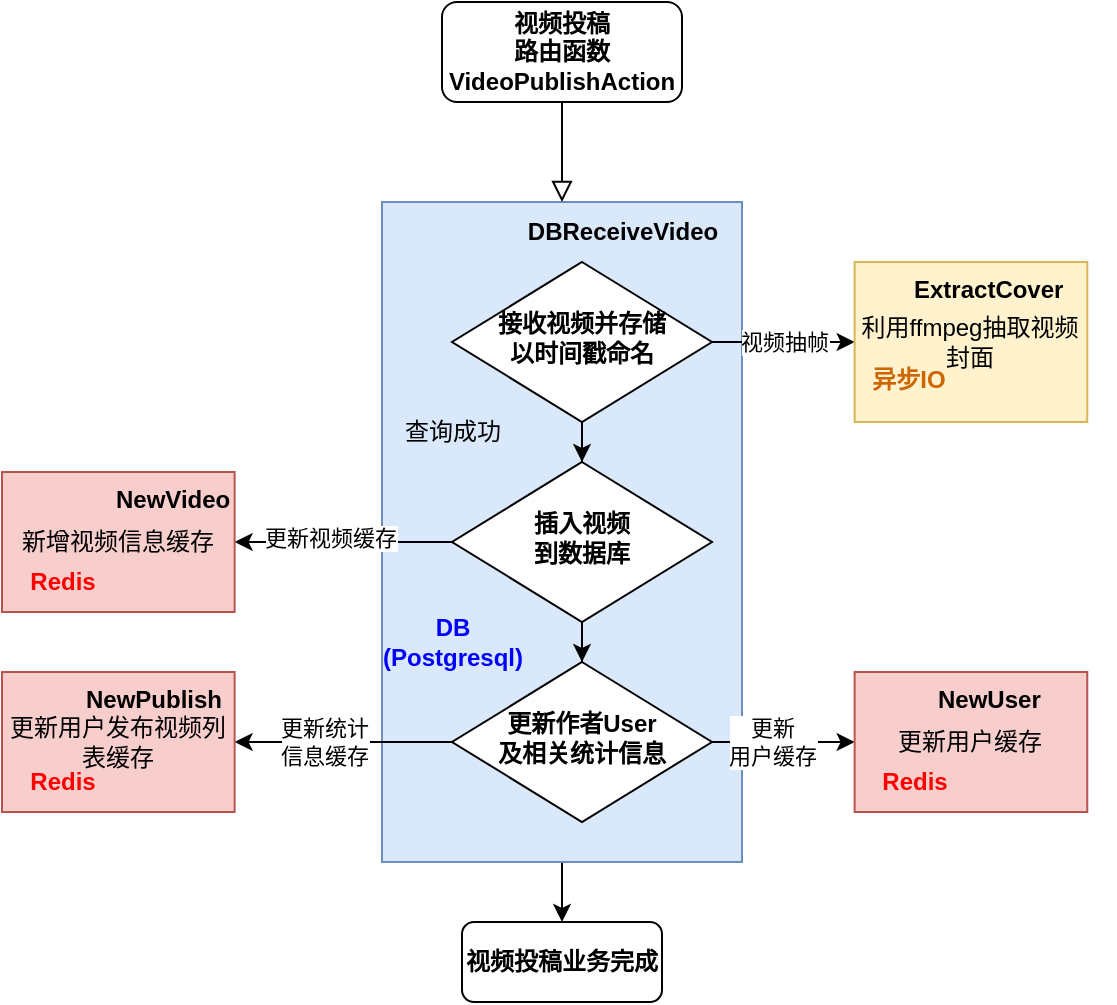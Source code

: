 <mxfile version="21.6.5" type="device">
  <diagram name="第 1 页" id="uYlzrY_VV0zjaj6NHgCT">
    <mxGraphModel dx="2060" dy="1182" grid="1" gridSize="10" guides="1" tooltips="1" connect="1" arrows="1" fold="1" page="1" pageScale="1" pageWidth="827" pageHeight="1169" math="0" shadow="0">
      <root>
        <mxCell id="0" />
        <mxCell id="1" parent="0" />
        <mxCell id="J5vowUfo9G24ND0dTiEW-1" value="" style="edgeStyle=orthogonalEdgeStyle;rounded=0;orthogonalLoop=1;jettySize=auto;html=1;" edge="1" parent="1" source="J5vowUfo9G24ND0dTiEW-2" target="J5vowUfo9G24ND0dTiEW-37">
          <mxGeometry relative="1" as="geometry" />
        </mxCell>
        <mxCell id="J5vowUfo9G24ND0dTiEW-2" value="" style="rounded=0;whiteSpace=wrap;html=1;fillColor=#dae8fc;strokeColor=#6c8ebf;" vertex="1" parent="1">
          <mxGeometry x="390" y="150" width="180" height="330" as="geometry" />
        </mxCell>
        <mxCell id="J5vowUfo9G24ND0dTiEW-3" value="" style="rounded=0;html=1;jettySize=auto;orthogonalLoop=1;fontSize=11;endArrow=block;endFill=0;endSize=8;strokeWidth=1;shadow=0;labelBackgroundColor=none;edgeStyle=orthogonalEdgeStyle;entryX=0.5;entryY=0;entryDx=0;entryDy=0;" edge="1" parent="1" source="J5vowUfo9G24ND0dTiEW-4" target="J5vowUfo9G24ND0dTiEW-2">
          <mxGeometry relative="1" as="geometry" />
        </mxCell>
        <mxCell id="J5vowUfo9G24ND0dTiEW-4" value="&lt;b style=&quot;border-color: var(--border-color);&quot;&gt;视频投稿&lt;br style=&quot;border-color: var(--border-color);&quot;&gt;&lt;/b&gt;&lt;b&gt;路由函数&lt;br&gt;&lt;/b&gt;&lt;b style=&quot;border-color: var(--border-color);&quot;&gt;VideoPublishAction&lt;/b&gt;&lt;b&gt;&lt;br&gt;&lt;/b&gt;" style="rounded=1;whiteSpace=wrap;html=1;fontSize=12;glass=0;strokeWidth=1;shadow=0;" vertex="1" parent="1">
          <mxGeometry x="420" y="50" width="120" height="50" as="geometry" />
        </mxCell>
        <mxCell id="J5vowUfo9G24ND0dTiEW-5" style="edgeStyle=orthogonalEdgeStyle;rounded=0;orthogonalLoop=1;jettySize=auto;html=1;entryX=0.5;entryY=0;entryDx=0;entryDy=0;" edge="1" parent="1" source="J5vowUfo9G24ND0dTiEW-8" target="J5vowUfo9G24ND0dTiEW-12">
          <mxGeometry relative="1" as="geometry" />
        </mxCell>
        <mxCell id="J5vowUfo9G24ND0dTiEW-6" style="edgeStyle=orthogonalEdgeStyle;rounded=0;orthogonalLoop=1;jettySize=auto;html=1;entryX=0;entryY=0.5;entryDx=0;entryDy=0;" edge="1" parent="1" source="J5vowUfo9G24ND0dTiEW-8" target="J5vowUfo9G24ND0dTiEW-34">
          <mxGeometry relative="1" as="geometry" />
        </mxCell>
        <mxCell id="J5vowUfo9G24ND0dTiEW-7" value="视频抽帧" style="edgeLabel;html=1;align=center;verticalAlign=middle;resizable=0;points=[];" vertex="1" connectable="0" parent="J5vowUfo9G24ND0dTiEW-6">
          <mxGeometry x="0.001" relative="1" as="geometry">
            <mxPoint as="offset" />
          </mxGeometry>
        </mxCell>
        <mxCell id="J5vowUfo9G24ND0dTiEW-8" value="&lt;b&gt;接收视频并存储&lt;br&gt;以时间戳命名&lt;br&gt;&lt;/b&gt;" style="rhombus;whiteSpace=wrap;html=1;shadow=0;fontFamily=Helvetica;fontSize=12;align=center;strokeWidth=1;spacing=6;spacingTop=-4;" vertex="1" parent="1">
          <mxGeometry x="425" y="180" width="130" height="80" as="geometry" />
        </mxCell>
        <mxCell id="J5vowUfo9G24ND0dTiEW-9" value="" style="edgeStyle=orthogonalEdgeStyle;rounded=0;orthogonalLoop=1;jettySize=auto;html=1;" edge="1" parent="1" source="J5vowUfo9G24ND0dTiEW-12" target="J5vowUfo9G24ND0dTiEW-20">
          <mxGeometry relative="1" as="geometry" />
        </mxCell>
        <mxCell id="J5vowUfo9G24ND0dTiEW-10" style="edgeStyle=orthogonalEdgeStyle;rounded=0;orthogonalLoop=1;jettySize=auto;html=1;entryX=1;entryY=0.5;entryDx=0;entryDy=0;" edge="1" parent="1" source="J5vowUfo9G24ND0dTiEW-12" target="J5vowUfo9G24ND0dTiEW-22">
          <mxGeometry relative="1" as="geometry" />
        </mxCell>
        <mxCell id="J5vowUfo9G24ND0dTiEW-11" value="更新视频缓存" style="edgeLabel;html=1;align=center;verticalAlign=middle;resizable=0;points=[];" vertex="1" connectable="0" parent="J5vowUfo9G24ND0dTiEW-10">
          <mxGeometry x="0.121" y="-2" relative="1" as="geometry">
            <mxPoint as="offset" />
          </mxGeometry>
        </mxCell>
        <mxCell id="J5vowUfo9G24ND0dTiEW-12" value="&lt;b style=&quot;border-color: var(--border-color);&quot;&gt;插入视频&lt;br&gt;到数据库&lt;br&gt;&lt;/b&gt;" style="rhombus;whiteSpace=wrap;html=1;shadow=0;fontFamily=Helvetica;fontSize=12;align=center;strokeWidth=1;spacing=6;spacingTop=-4;" vertex="1" parent="1">
          <mxGeometry x="425" y="280" width="130" height="80" as="geometry" />
        </mxCell>
        <mxCell id="J5vowUfo9G24ND0dTiEW-13" value="查询成功" style="text;html=1;align=center;verticalAlign=middle;resizable=0;points=[];autosize=1;strokeColor=none;fillColor=none;" vertex="1" parent="1">
          <mxGeometry x="390" y="250" width="70" height="30" as="geometry" />
        </mxCell>
        <mxCell id="J5vowUfo9G24ND0dTiEW-14" value="&lt;b&gt;&lt;font color=&quot;#0000ff&quot;&gt;DB&lt;br&gt;(Postgresql)&lt;/font&gt;&lt;br&gt;&lt;/b&gt;" style="text;html=1;align=center;verticalAlign=middle;resizable=0;points=[];autosize=1;strokeColor=none;fillColor=none;" vertex="1" parent="1">
          <mxGeometry x="380" y="350" width="90" height="40" as="geometry" />
        </mxCell>
        <mxCell id="J5vowUfo9G24ND0dTiEW-15" value="&lt;b&gt;DBReceiveVideo&lt;/b&gt;" style="text;html=1;align=center;verticalAlign=middle;resizable=0;points=[];autosize=1;strokeColor=none;fillColor=none;" vertex="1" parent="1">
          <mxGeometry x="450" y="150" width="120" height="30" as="geometry" />
        </mxCell>
        <mxCell id="J5vowUfo9G24ND0dTiEW-16" style="edgeStyle=orthogonalEdgeStyle;rounded=0;orthogonalLoop=1;jettySize=auto;html=1;entryX=1;entryY=0.5;entryDx=0;entryDy=0;" edge="1" parent="1" source="J5vowUfo9G24ND0dTiEW-20" target="J5vowUfo9G24ND0dTiEW-26">
          <mxGeometry relative="1" as="geometry" />
        </mxCell>
        <mxCell id="J5vowUfo9G24ND0dTiEW-17" value="更新统计&lt;br&gt;信息缓存" style="edgeLabel;html=1;align=center;verticalAlign=middle;resizable=0;points=[];" vertex="1" connectable="0" parent="J5vowUfo9G24ND0dTiEW-16">
          <mxGeometry x="0.26" y="-2" relative="1" as="geometry">
            <mxPoint x="4" y="2" as="offset" />
          </mxGeometry>
        </mxCell>
        <mxCell id="J5vowUfo9G24ND0dTiEW-18" style="edgeStyle=orthogonalEdgeStyle;rounded=0;orthogonalLoop=1;jettySize=auto;html=1;entryX=0;entryY=0.5;entryDx=0;entryDy=0;" edge="1" parent="1" source="J5vowUfo9G24ND0dTiEW-20" target="J5vowUfo9G24ND0dTiEW-30">
          <mxGeometry relative="1" as="geometry" />
        </mxCell>
        <mxCell id="J5vowUfo9G24ND0dTiEW-19" value="更新&lt;br&gt;用户缓存" style="edgeLabel;html=1;align=center;verticalAlign=middle;resizable=0;points=[];" vertex="1" connectable="0" parent="J5vowUfo9G24ND0dTiEW-18">
          <mxGeometry x="-0.175" relative="1" as="geometry">
            <mxPoint as="offset" />
          </mxGeometry>
        </mxCell>
        <mxCell id="J5vowUfo9G24ND0dTiEW-20" value="&lt;b style=&quot;border-color: var(--border-color);&quot;&gt;更新作者User&lt;br&gt;及相关统计信息&lt;br&gt;&lt;/b&gt;" style="rhombus;whiteSpace=wrap;html=1;shadow=0;fontFamily=Helvetica;fontSize=12;align=center;strokeWidth=1;spacing=6;spacingTop=-4;" vertex="1" parent="1">
          <mxGeometry x="425" y="380" width="130" height="80" as="geometry" />
        </mxCell>
        <mxCell id="J5vowUfo9G24ND0dTiEW-21" value="" style="group" vertex="1" connectable="0" parent="1">
          <mxGeometry x="200" y="285" width="130" height="70" as="geometry" />
        </mxCell>
        <mxCell id="J5vowUfo9G24ND0dTiEW-22" value="新增视频信息缓存" style="rounded=0;whiteSpace=wrap;html=1;fillColor=#f8cecc;strokeColor=#b85450;" vertex="1" parent="J5vowUfo9G24ND0dTiEW-21">
          <mxGeometry width="116.316" height="70" as="geometry" />
        </mxCell>
        <mxCell id="J5vowUfo9G24ND0dTiEW-23" value="&lt;b&gt;&lt;font color=&quot;#ff0000&quot;&gt;Redis&lt;/font&gt;&lt;/b&gt;" style="text;html=1;align=center;verticalAlign=middle;resizable=0;points=[];autosize=1;strokeColor=none;fillColor=none;" vertex="1" parent="J5vowUfo9G24ND0dTiEW-21">
          <mxGeometry y="40" width="60" height="30" as="geometry" />
        </mxCell>
        <mxCell id="J5vowUfo9G24ND0dTiEW-24" value="NewVideo" style="text;whiteSpace=wrap;fontStyle=1" vertex="1" parent="J5vowUfo9G24ND0dTiEW-21">
          <mxGeometry x="54.741" width="61.579" height="40" as="geometry" />
        </mxCell>
        <mxCell id="J5vowUfo9G24ND0dTiEW-25" value="" style="group" vertex="1" connectable="0" parent="1">
          <mxGeometry x="200" y="385" width="130" height="70" as="geometry" />
        </mxCell>
        <mxCell id="J5vowUfo9G24ND0dTiEW-26" value="更新用户发布视频列表缓存" style="rounded=0;whiteSpace=wrap;html=1;fillColor=#f8cecc;strokeColor=#b85450;" vertex="1" parent="J5vowUfo9G24ND0dTiEW-25">
          <mxGeometry width="116.316" height="70" as="geometry" />
        </mxCell>
        <mxCell id="J5vowUfo9G24ND0dTiEW-27" value="&lt;b&gt;&lt;font color=&quot;#ff0000&quot;&gt;Redis&lt;/font&gt;&lt;/b&gt;" style="text;html=1;align=center;verticalAlign=middle;resizable=0;points=[];autosize=1;strokeColor=none;fillColor=none;" vertex="1" parent="J5vowUfo9G24ND0dTiEW-25">
          <mxGeometry y="40" width="60" height="30" as="geometry" />
        </mxCell>
        <mxCell id="J5vowUfo9G24ND0dTiEW-28" value="NewPublish" style="text;whiteSpace=wrap;fontStyle=1" vertex="1" parent="J5vowUfo9G24ND0dTiEW-25">
          <mxGeometry x="40.001" width="61.579" height="40" as="geometry" />
        </mxCell>
        <mxCell id="J5vowUfo9G24ND0dTiEW-29" value="" style="group" vertex="1" connectable="0" parent="1">
          <mxGeometry x="626.32" y="385" width="130" height="70" as="geometry" />
        </mxCell>
        <mxCell id="J5vowUfo9G24ND0dTiEW-30" value="更新用户缓存" style="rounded=0;whiteSpace=wrap;html=1;fillColor=#f8cecc;strokeColor=#b85450;" vertex="1" parent="J5vowUfo9G24ND0dTiEW-29">
          <mxGeometry width="116.316" height="70" as="geometry" />
        </mxCell>
        <mxCell id="J5vowUfo9G24ND0dTiEW-31" value="&lt;b&gt;&lt;font color=&quot;#ff0000&quot;&gt;Redis&lt;/font&gt;&lt;/b&gt;" style="text;html=1;align=center;verticalAlign=middle;resizable=0;points=[];autosize=1;strokeColor=none;fillColor=none;" vertex="1" parent="J5vowUfo9G24ND0dTiEW-29">
          <mxGeometry y="40" width="60" height="30" as="geometry" />
        </mxCell>
        <mxCell id="J5vowUfo9G24ND0dTiEW-32" value="NewUser" style="text;whiteSpace=wrap;fontStyle=1" vertex="1" parent="J5vowUfo9G24ND0dTiEW-29">
          <mxGeometry x="40.001" width="61.579" height="40" as="geometry" />
        </mxCell>
        <mxCell id="J5vowUfo9G24ND0dTiEW-33" value="" style="group" vertex="1" connectable="0" parent="1">
          <mxGeometry x="626.32" y="180" width="116.32" height="80" as="geometry" />
        </mxCell>
        <mxCell id="J5vowUfo9G24ND0dTiEW-34" value="利用ffmpeg抽取视频封面" style="rounded=0;whiteSpace=wrap;html=1;fillColor=#fff2cc;strokeColor=#d6b656;" vertex="1" parent="J5vowUfo9G24ND0dTiEW-33">
          <mxGeometry width="116.32" height="80" as="geometry" />
        </mxCell>
        <mxCell id="J5vowUfo9G24ND0dTiEW-35" value="&lt;b&gt;&lt;font color=&quot;#cc6600&quot;&gt;异步IO&lt;/font&gt;&lt;/b&gt;" style="text;html=1;align=center;verticalAlign=middle;resizable=0;points=[];autosize=1;strokeColor=none;fillColor=none;" vertex="1" parent="J5vowUfo9G24ND0dTiEW-33">
          <mxGeometry x="-3" y="44" width="60" height="30" as="geometry" />
        </mxCell>
        <mxCell id="J5vowUfo9G24ND0dTiEW-36" value="ExtractCover" style="text;whiteSpace=wrap;fontStyle=1" vertex="1" parent="J5vowUfo9G24ND0dTiEW-33">
          <mxGeometry x="27.37" width="61.58" height="30" as="geometry" />
        </mxCell>
        <mxCell id="J5vowUfo9G24ND0dTiEW-37" value="&lt;b&gt;视频投稿业务完成&lt;/b&gt;" style="whiteSpace=wrap;html=1;rounded=1;" vertex="1" parent="1">
          <mxGeometry x="430" y="510" width="100" height="40" as="geometry" />
        </mxCell>
      </root>
    </mxGraphModel>
  </diagram>
</mxfile>

